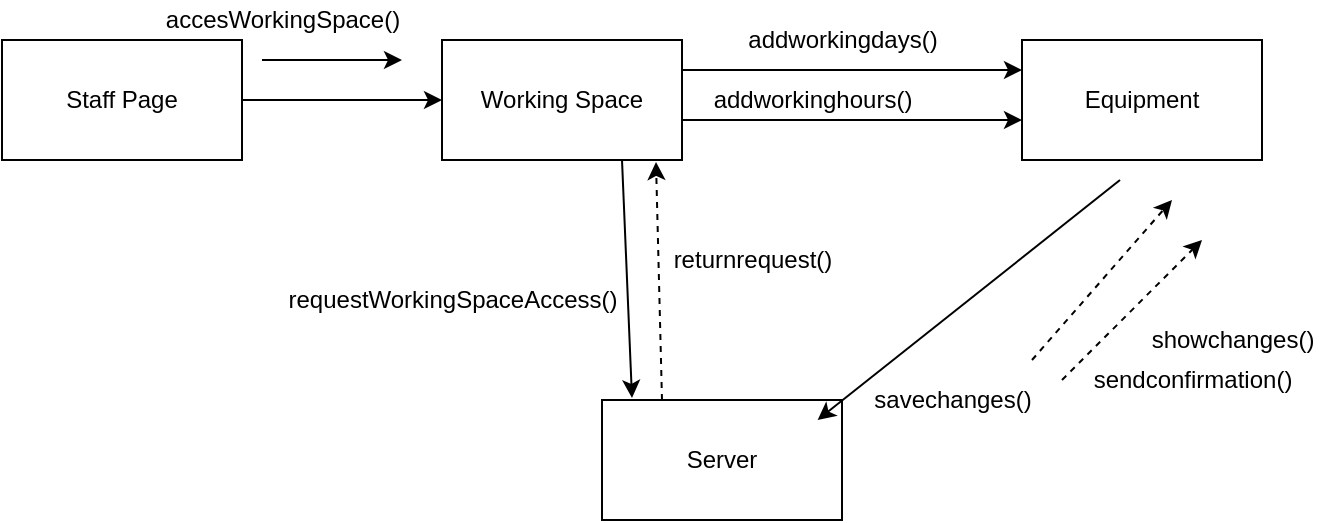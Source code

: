 <mxfile version="14.7.10" type="device"><diagram id="tGaMLVOBAQ9cGaWDWccl" name="Page-1"><mxGraphModel dx="1718" dy="393" grid="1" gridSize="10" guides="1" tooltips="1" connect="1" arrows="1" fold="1" page="1" pageScale="1" pageWidth="850" pageHeight="1100" math="0" shadow="0"><root><mxCell id="0"/><mxCell id="1" parent="0"/><mxCell id="NwDdEeOEojKNNKlBndCY-1" value="Working Space" style="rounded=0;whiteSpace=wrap;html=1;" vertex="1" parent="1"><mxGeometry x="-120" y="130" width="120" height="60" as="geometry"/></mxCell><mxCell id="NwDdEeOEojKNNKlBndCY-2" value="Equipment" style="rounded=0;whiteSpace=wrap;html=1;" vertex="1" parent="1"><mxGeometry x="170" y="130" width="120" height="60" as="geometry"/></mxCell><mxCell id="NwDdEeOEojKNNKlBndCY-3" value="Server" style="rounded=0;whiteSpace=wrap;html=1;" vertex="1" parent="1"><mxGeometry x="-40" y="310" width="120" height="60" as="geometry"/></mxCell><mxCell id="NwDdEeOEojKNNKlBndCY-4" value="" style="endArrow=classic;html=1;exitX=0.75;exitY=1;exitDx=0;exitDy=0;entryX=0.125;entryY=-0.017;entryDx=0;entryDy=0;entryPerimeter=0;" edge="1" parent="1" source="NwDdEeOEojKNNKlBndCY-1" target="NwDdEeOEojKNNKlBndCY-3"><mxGeometry width="50" height="50" relative="1" as="geometry"><mxPoint x="190" y="220" as="sourcePoint"/><mxPoint x="240" y="170" as="targetPoint"/></mxGeometry></mxCell><mxCell id="NwDdEeOEojKNNKlBndCY-6" value="" style="endArrow=classic;html=1;entryX=1;entryY=1;entryDx=0;entryDy=0;" edge="1" parent="1"><mxGeometry width="50" height="50" relative="1" as="geometry"><mxPoint x="-210" y="140" as="sourcePoint"/><mxPoint x="-140" y="140" as="targetPoint"/></mxGeometry></mxCell><mxCell id="NwDdEeOEojKNNKlBndCY-7" value="" style="endArrow=classic;html=1;exitX=1;exitY=0.25;exitDx=0;exitDy=0;entryX=0;entryY=0.25;entryDx=0;entryDy=0;" edge="1" parent="1" source="NwDdEeOEojKNNKlBndCY-1" target="NwDdEeOEojKNNKlBndCY-2"><mxGeometry width="50" height="50" relative="1" as="geometry"><mxPoint x="150" y="220" as="sourcePoint"/><mxPoint x="90" y="260" as="targetPoint"/></mxGeometry></mxCell><mxCell id="NwDdEeOEojKNNKlBndCY-8" value="" style="endArrow=classic;html=1;entryX=0;entryY=0.5;entryDx=0;entryDy=0;" edge="1" parent="1" target="NwDdEeOEojKNNKlBndCY-1"><mxGeometry width="50" height="50" relative="1" as="geometry"><mxPoint x="-220" y="160" as="sourcePoint"/><mxPoint x="180" y="250" as="targetPoint"/></mxGeometry></mxCell><mxCell id="NwDdEeOEojKNNKlBndCY-9" value="Staff Page" style="rounded=0;whiteSpace=wrap;html=1;" vertex="1" parent="1"><mxGeometry x="-340" y="130" width="120" height="60" as="geometry"/></mxCell><mxCell id="NwDdEeOEojKNNKlBndCY-10" value="" style="html=1;labelBackgroundColor=#ffffff;startArrow=none;startFill=0;startSize=6;endArrow=classic;endFill=1;endSize=6;jettySize=auto;orthogonalLoop=1;strokeWidth=1;dashed=1;fontSize=14;" edge="1" parent="1"><mxGeometry width="60" height="60" relative="1" as="geometry"><mxPoint x="190" y="300" as="sourcePoint"/><mxPoint x="260" y="230" as="targetPoint"/><Array as="points"/></mxGeometry></mxCell><mxCell id="NwDdEeOEojKNNKlBndCY-11" value="" style="html=1;labelBackgroundColor=#ffffff;startArrow=none;startFill=0;startSize=6;endArrow=classic;endFill=1;endSize=6;jettySize=auto;orthogonalLoop=1;strokeWidth=1;dashed=1;fontSize=14;" edge="1" parent="1"><mxGeometry width="60" height="60" relative="1" as="geometry"><mxPoint x="175" y="290" as="sourcePoint"/><mxPoint x="245" y="210" as="targetPoint"/><Array as="points"/></mxGeometry></mxCell><mxCell id="NwDdEeOEojKNNKlBndCY-12" value="accesWorkingSpace()" style="text;html=1;align=center;verticalAlign=middle;resizable=0;points=[];autosize=1;strokeColor=none;" vertex="1" parent="1"><mxGeometry x="-265" y="110" width="130" height="20" as="geometry"/></mxCell><mxCell id="NwDdEeOEojKNNKlBndCY-13" value="" style="html=1;labelBackgroundColor=#ffffff;startArrow=none;startFill=0;startSize=6;endArrow=classic;endFill=1;endSize=6;jettySize=auto;orthogonalLoop=1;strokeWidth=1;dashed=1;fontSize=14;exitX=0.25;exitY=0;exitDx=0;exitDy=0;" edge="1" parent="1" source="NwDdEeOEojKNNKlBndCY-3"><mxGeometry width="60" height="60" relative="1" as="geometry"><mxPoint x="55" y="240" as="sourcePoint"/><mxPoint x="-13" y="191" as="targetPoint"/><Array as="points"/></mxGeometry></mxCell><mxCell id="NwDdEeOEojKNNKlBndCY-14" value="returnrequest()" style="text;html=1;align=center;verticalAlign=middle;resizable=0;points=[];autosize=1;strokeColor=none;" vertex="1" parent="1"><mxGeometry x="-10" y="230" width="90" height="20" as="geometry"/></mxCell><mxCell id="NwDdEeOEojKNNKlBndCY-15" value="requestWorkingSpaceAccess()" style="text;html=1;align=center;verticalAlign=middle;resizable=0;points=[];autosize=1;strokeColor=none;" vertex="1" parent="1"><mxGeometry x="-205" y="250" width="180" height="20" as="geometry"/></mxCell><mxCell id="NwDdEeOEojKNNKlBndCY-16" value="" style="endArrow=classic;html=1;exitX=1;exitY=0.25;exitDx=0;exitDy=0;entryX=0;entryY=0.25;entryDx=0;entryDy=0;" edge="1" parent="1"><mxGeometry width="50" height="50" relative="1" as="geometry"><mxPoint y="170" as="sourcePoint"/><mxPoint x="170" y="170" as="targetPoint"/></mxGeometry></mxCell><mxCell id="NwDdEeOEojKNNKlBndCY-18" value="addworkinghours()" style="text;html=1;align=center;verticalAlign=middle;resizable=0;points=[];autosize=1;strokeColor=none;" vertex="1" parent="1"><mxGeometry x="10" y="150" width="110" height="20" as="geometry"/></mxCell><mxCell id="NwDdEeOEojKNNKlBndCY-19" value="sendconfirmation()" style="text;html=1;align=center;verticalAlign=middle;resizable=0;points=[];autosize=1;strokeColor=none;" vertex="1" parent="1"><mxGeometry x="200" y="290" width="110" height="20" as="geometry"/></mxCell><mxCell id="NwDdEeOEojKNNKlBndCY-20" value="showchanges()" style="text;html=1;align=center;verticalAlign=middle;resizable=0;points=[];autosize=1;strokeColor=none;" vertex="1" parent="1"><mxGeometry x="225" y="270" width="100" height="20" as="geometry"/></mxCell><mxCell id="NwDdEeOEojKNNKlBndCY-21" value="" style="html=1;labelBackgroundColor=#ffffff;startArrow=none;startFill=0;startSize=6;endArrow=none;endFill=1;endSize=6;jettySize=auto;orthogonalLoop=1;strokeWidth=1;dashed=1;fontSize=14;" edge="1" parent="1"><mxGeometry width="60" height="60" relative="1" as="geometry"><mxPoint x="200" y="300" as="sourcePoint"/><mxPoint x="200" y="300" as="targetPoint"/><Array as="points"/></mxGeometry></mxCell><mxCell id="NwDdEeOEojKNNKlBndCY-26" value="addworkingdays()" style="text;html=1;align=center;verticalAlign=middle;resizable=0;points=[];autosize=1;strokeColor=none;" vertex="1" parent="1"><mxGeometry x="25" y="120" width="110" height="20" as="geometry"/></mxCell><mxCell id="NwDdEeOEojKNNKlBndCY-27" value="" style="endArrow=classic;html=1;exitX=0.325;exitY=1;exitDx=0;exitDy=0;exitPerimeter=0;" edge="1" parent="1"><mxGeometry width="50" height="50" relative="1" as="geometry"><mxPoint x="219" y="200" as="sourcePoint"/><mxPoint x="67.8" y="320" as="targetPoint"/></mxGeometry></mxCell><mxCell id="NwDdEeOEojKNNKlBndCY-28" value="savechanges()" style="text;html=1;align=center;verticalAlign=middle;resizable=0;points=[];autosize=1;strokeColor=none;" vertex="1" parent="1"><mxGeometry x="90" y="300" width="90" height="20" as="geometry"/></mxCell></root></mxGraphModel></diagram></mxfile>